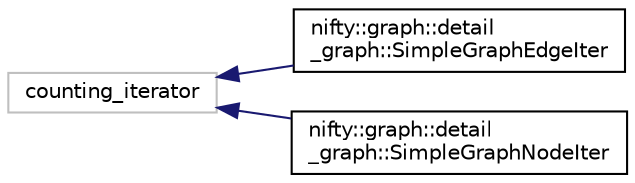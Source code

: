 digraph "Graphical Class Hierarchy"
{
  edge [fontname="Helvetica",fontsize="10",labelfontname="Helvetica",labelfontsize="10"];
  node [fontname="Helvetica",fontsize="10",shape=record];
  rankdir="LR";
  Node1 [label="counting_iterator",height=0.2,width=0.4,color="grey75", fillcolor="white", style="filled"];
  Node1 -> Node2 [dir="back",color="midnightblue",fontsize="10",style="solid",fontname="Helvetica"];
  Node2 [label="nifty::graph::detail\l_graph::SimpleGraphEdgeIter",height=0.2,width=0.4,color="black", fillcolor="white", style="filled",URL="$classnifty_1_1graph_1_1detail__graph_1_1SimpleGraphEdgeIter.html"];
  Node1 -> Node3 [dir="back",color="midnightblue",fontsize="10",style="solid",fontname="Helvetica"];
  Node3 [label="nifty::graph::detail\l_graph::SimpleGraphNodeIter",height=0.2,width=0.4,color="black", fillcolor="white", style="filled",URL="$classnifty_1_1graph_1_1detail__graph_1_1SimpleGraphNodeIter.html"];
}
